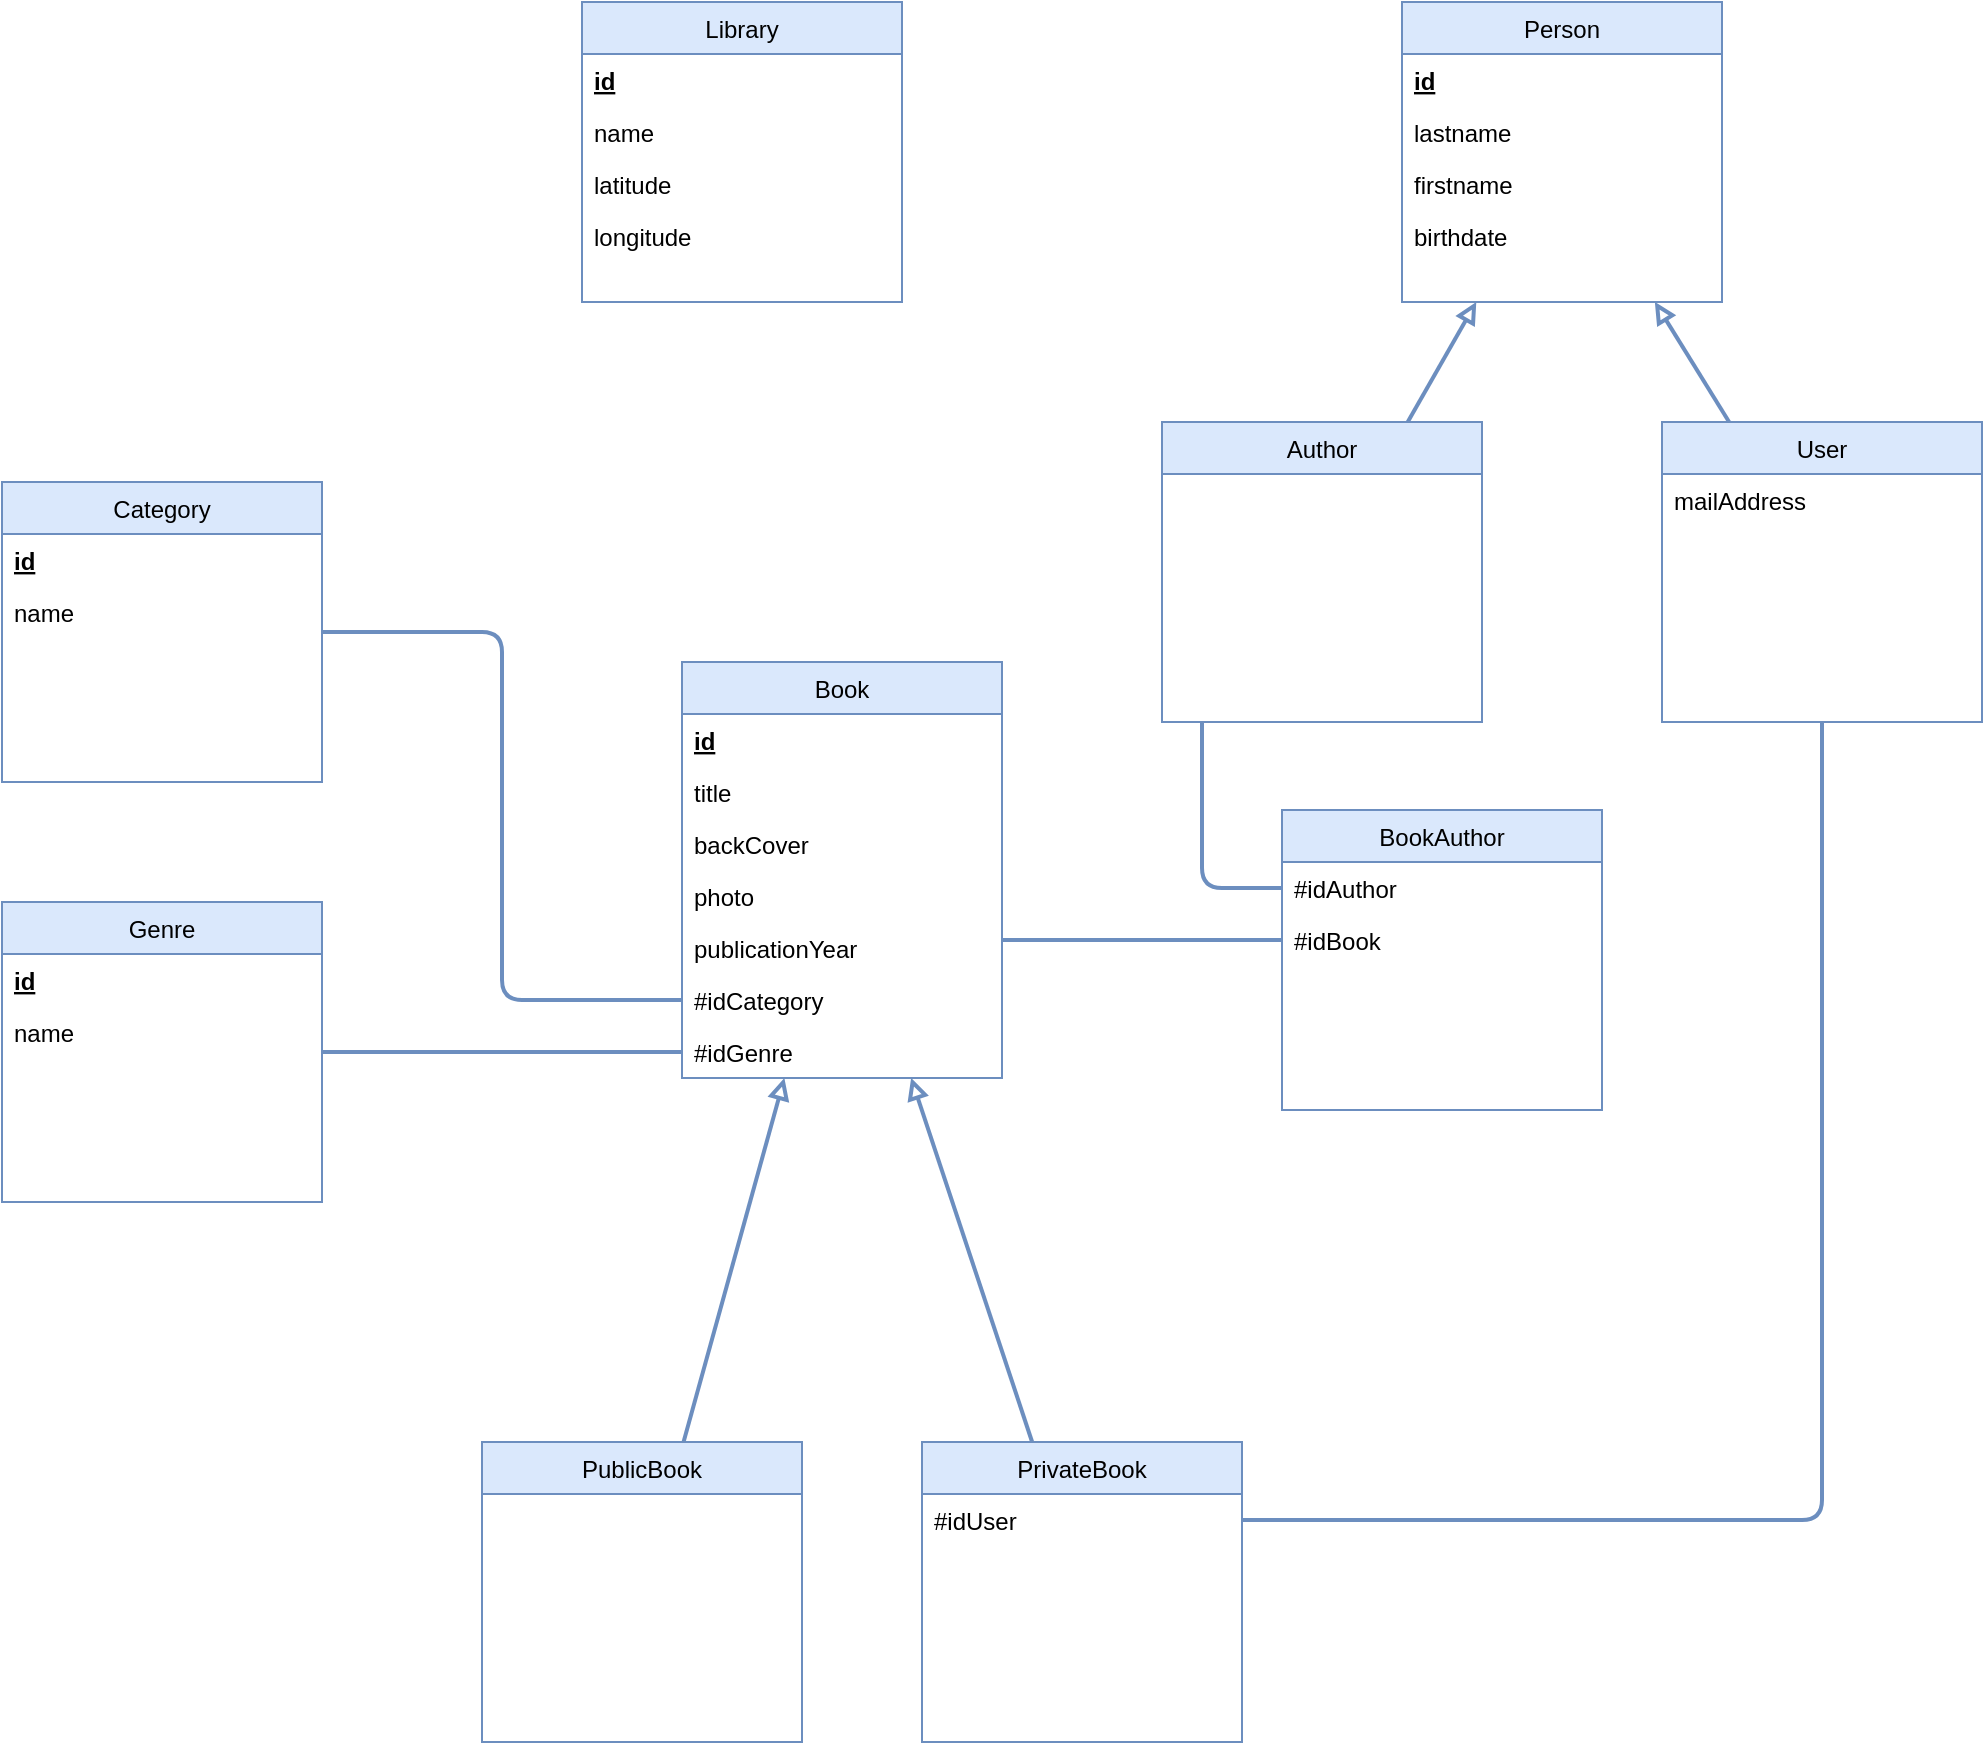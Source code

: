<mxfile version="13.7.9" type="device"><diagram id="C5RBs43oDa-KdzZeNtuy" name="Page-1"><mxGraphModel dx="1576" dy="556" grid="1" gridSize="10" guides="1" tooltips="1" connect="1" arrows="1" fold="1" page="1" pageScale="1" pageWidth="827" pageHeight="1169" math="0" shadow="0"><root><mxCell id="WIyWlLk6GJQsqaUBKTNV-0"/><mxCell id="WIyWlLk6GJQsqaUBKTNV-1" parent="WIyWlLk6GJQsqaUBKTNV-0"/><mxCell id="VIpf6v6Oa55OgDnOzgcQ-14" value="" style="endArrow=block;html=1;fillColor=#dae8fc;strokeColor=#6c8ebf;strokeWidth=2;endFill=0;" parent="WIyWlLk6GJQsqaUBKTNV-1" source="VIpf6v6Oa55OgDnOzgcQ-7" target="VIpf6v6Oa55OgDnOzgcQ-2" edge="1"><mxGeometry width="50" height="50" relative="1" as="geometry"><mxPoint x="450" y="290" as="sourcePoint"/><mxPoint x="500" y="240" as="targetPoint"/></mxGeometry></mxCell><mxCell id="VIpf6v6Oa55OgDnOzgcQ-15" value="" style="endArrow=block;html=1;fillColor=#dae8fc;strokeColor=#6c8ebf;strokeWidth=2;endFill=0;" parent="WIyWlLk6GJQsqaUBKTNV-1" source="VIpf6v6Oa55OgDnOzgcQ-10" target="VIpf6v6Oa55OgDnOzgcQ-2" edge="1"><mxGeometry width="50" height="50" relative="1" as="geometry"><mxPoint x="680" y="280" as="sourcePoint"/><mxPoint x="730" y="230" as="targetPoint"/></mxGeometry></mxCell><mxCell id="VIpf6v6Oa55OgDnOzgcQ-40" value="" style="endArrow=block;html=1;fillColor=#dae8fc;strokeColor=#6c8ebf;strokeWidth=2;endFill=0;" parent="WIyWlLk6GJQsqaUBKTNV-1" source="VIpf6v6Oa55OgDnOzgcQ-29" target="zkfFHV4jXpPFQw0GAbJ--17" edge="1"><mxGeometry width="50" height="50" relative="1" as="geometry"><mxPoint x="270" y="1020" as="sourcePoint"/><mxPoint x="230" y="510" as="targetPoint"/></mxGeometry></mxCell><mxCell id="VIpf6v6Oa55OgDnOzgcQ-41" value="" style="endArrow=block;html=1;fillColor=#dae8fc;strokeColor=#6c8ebf;strokeWidth=2;endFill=0;" parent="WIyWlLk6GJQsqaUBKTNV-1" source="VIpf6v6Oa55OgDnOzgcQ-25" target="zkfFHV4jXpPFQw0GAbJ--17" edge="1"><mxGeometry width="50" height="50" relative="1" as="geometry"><mxPoint x="460" y="900" as="sourcePoint"/><mxPoint x="510" y="850" as="targetPoint"/></mxGeometry></mxCell><mxCell id="VIpf6v6Oa55OgDnOzgcQ-42" value="" style="endArrow=none;html=1;entryX=0;entryY=0.5;entryDx=0;entryDy=0;fillColor=#dae8fc;strokeColor=#6c8ebf;strokeWidth=2;" parent="WIyWlLk6GJQsqaUBKTNV-1" source="VIpf6v6Oa55OgDnOzgcQ-33" target="VIpf6v6Oa55OgDnOzgcQ-39" edge="1"><mxGeometry width="50" height="50" relative="1" as="geometry"><mxPoint x="150" y="630" as="sourcePoint"/><mxPoint x="200" y="580" as="targetPoint"/></mxGeometry></mxCell><mxCell id="VIpf6v6Oa55OgDnOzgcQ-43" value="" style="endArrow=none;html=1;entryX=0;entryY=0.5;entryDx=0;entryDy=0;fillColor=#dae8fc;strokeColor=#6c8ebf;strokeWidth=2;" parent="WIyWlLk6GJQsqaUBKTNV-1" source="VIpf6v6Oa55OgDnOzgcQ-21" target="VIpf6v6Oa55OgDnOzgcQ-16" edge="1"><mxGeometry width="50" height="50" relative="1" as="geometry"><mxPoint x="390" y="850" as="sourcePoint"/><mxPoint x="440" y="800" as="targetPoint"/><Array as="points"><mxPoint x="180" y="345"/><mxPoint x="180" y="529"/></Array></mxGeometry></mxCell><mxCell id="VIpf6v6Oa55OgDnOzgcQ-21" value="Category" style="swimlane;fontStyle=0;align=center;verticalAlign=top;childLayout=stackLayout;horizontal=1;startSize=26;horizontalStack=0;resizeParent=1;resizeLast=0;collapsible=1;marginBottom=0;rounded=0;shadow=0;strokeWidth=1;fillColor=#dae8fc;strokeColor=#6c8ebf;" parent="WIyWlLk6GJQsqaUBKTNV-1" vertex="1"><mxGeometry x="-70" y="270" width="160" height="150" as="geometry"><mxRectangle x="550" y="140" width="160" height="26" as="alternateBounds"/></mxGeometry></mxCell><mxCell id="VIpf6v6Oa55OgDnOzgcQ-22" value="id" style="text;align=left;verticalAlign=top;spacingLeft=4;spacingRight=4;overflow=hidden;rotatable=0;points=[[0,0.5],[1,0.5]];portConstraint=eastwest;rounded=0;shadow=0;html=0;fontStyle=5" parent="VIpf6v6Oa55OgDnOzgcQ-21" vertex="1"><mxGeometry y="26" width="160" height="26" as="geometry"/></mxCell><mxCell id="VIpf6v6Oa55OgDnOzgcQ-23" value="name" style="text;align=left;verticalAlign=top;spacingLeft=4;spacingRight=4;overflow=hidden;rotatable=0;points=[[0,0.5],[1,0.5]];portConstraint=eastwest;rounded=0;shadow=0;html=0;" parent="VIpf6v6Oa55OgDnOzgcQ-21" vertex="1"><mxGeometry y="52" width="160" height="26" as="geometry"/></mxCell><mxCell id="VIpf6v6Oa55OgDnOzgcQ-44" value="" style="endArrow=none;html=1;exitX=0;exitY=0.5;exitDx=0;exitDy=0;fillColor=#dae8fc;strokeColor=#6c8ebf;strokeWidth=2;" parent="WIyWlLk6GJQsqaUBKTNV-1" source="VIpf6v6Oa55OgDnOzgcQ-18" target="zkfFHV4jXpPFQw0GAbJ--17" edge="1"><mxGeometry width="50" height="50" relative="1" as="geometry"><mxPoint x="380" y="580" as="sourcePoint"/><mxPoint x="430" y="530" as="targetPoint"/><Array as="points"><mxPoint x="430" y="499"/></Array></mxGeometry></mxCell><mxCell id="VIpf6v6Oa55OgDnOzgcQ-45" value="" style="endArrow=none;html=1;exitX=0;exitY=0.5;exitDx=0;exitDy=0;fillColor=#dae8fc;strokeColor=#6c8ebf;strokeWidth=2;" parent="WIyWlLk6GJQsqaUBKTNV-1" source="VIpf6v6Oa55OgDnOzgcQ-19" target="VIpf6v6Oa55OgDnOzgcQ-10" edge="1"><mxGeometry width="50" height="50" relative="1" as="geometry"><mxPoint x="390" y="450" as="sourcePoint"/><mxPoint x="440" y="400" as="targetPoint"/><Array as="points"><mxPoint x="530" y="473"/><mxPoint x="530" y="390"/></Array></mxGeometry></mxCell><mxCell id="VIpf6v6Oa55OgDnOzgcQ-50" value="" style="endArrow=none;html=1;entryX=1;entryY=0.5;entryDx=0;entryDy=0;fillColor=#dae8fc;strokeColor=#6c8ebf;strokeWidth=2;" parent="WIyWlLk6GJQsqaUBKTNV-1" source="VIpf6v6Oa55OgDnOzgcQ-7" target="VIpf6v6Oa55OgDnOzgcQ-27" edge="1"><mxGeometry width="50" height="50" relative="1" as="geometry"><mxPoint x="550" y="560" as="sourcePoint"/><mxPoint x="510" y="560" as="targetPoint"/><Array as="points"><mxPoint x="840" y="789"/></Array></mxGeometry></mxCell><mxCell id="VIpf6v6Oa55OgDnOzgcQ-2" value="Person" style="swimlane;fontStyle=0;align=center;verticalAlign=top;childLayout=stackLayout;horizontal=1;startSize=26;horizontalStack=0;resizeParent=1;resizeLast=0;collapsible=1;marginBottom=0;rounded=0;shadow=0;strokeWidth=1;fillColor=#dae8fc;strokeColor=#6c8ebf;" parent="WIyWlLk6GJQsqaUBKTNV-1" vertex="1"><mxGeometry x="630" y="30" width="160" height="150" as="geometry"><mxRectangle x="550" y="140" width="160" height="26" as="alternateBounds"/></mxGeometry></mxCell><mxCell id="VIpf6v6Oa55OgDnOzgcQ-49" value="id" style="text;align=left;verticalAlign=top;spacingLeft=4;spacingRight=4;overflow=hidden;rotatable=0;points=[[0,0.5],[1,0.5]];portConstraint=eastwest;rounded=0;shadow=0;html=0;fontStyle=5" parent="VIpf6v6Oa55OgDnOzgcQ-2" vertex="1"><mxGeometry y="26" width="160" height="26" as="geometry"/></mxCell><mxCell id="VIpf6v6Oa55OgDnOzgcQ-3" value="lastname" style="text;align=left;verticalAlign=top;spacingLeft=4;spacingRight=4;overflow=hidden;rotatable=0;points=[[0,0.5],[1,0.5]];portConstraint=eastwest;" parent="VIpf6v6Oa55OgDnOzgcQ-2" vertex="1"><mxGeometry y="52" width="160" height="26" as="geometry"/></mxCell><mxCell id="VIpf6v6Oa55OgDnOzgcQ-4" value="firstname" style="text;align=left;verticalAlign=top;spacingLeft=4;spacingRight=4;overflow=hidden;rotatable=0;points=[[0,0.5],[1,0.5]];portConstraint=eastwest;rounded=0;shadow=0;html=0;" parent="VIpf6v6Oa55OgDnOzgcQ-2" vertex="1"><mxGeometry y="78" width="160" height="26" as="geometry"/></mxCell><mxCell id="VIpf6v6Oa55OgDnOzgcQ-13" value="birthdate" style="text;align=left;verticalAlign=top;spacingLeft=4;spacingRight=4;overflow=hidden;rotatable=0;points=[[0,0.5],[1,0.5]];portConstraint=eastwest;rounded=0;shadow=0;html=0;" parent="VIpf6v6Oa55OgDnOzgcQ-2" vertex="1"><mxGeometry y="104" width="160" height="26" as="geometry"/></mxCell><mxCell id="zkfFHV4jXpPFQw0GAbJ--17" value="Book" style="swimlane;fontStyle=0;align=center;verticalAlign=top;childLayout=stackLayout;horizontal=1;startSize=26;horizontalStack=0;resizeParent=1;resizeLast=0;collapsible=1;marginBottom=0;rounded=0;shadow=0;strokeWidth=1;fillColor=#dae8fc;strokeColor=#6c8ebf;" parent="WIyWlLk6GJQsqaUBKTNV-1" vertex="1"><mxGeometry x="270" y="360" width="160" height="208" as="geometry"><mxRectangle x="550" y="140" width="160" height="26" as="alternateBounds"/></mxGeometry></mxCell><mxCell id="VIpf6v6Oa55OgDnOzgcQ-48" value="id" style="text;align=left;verticalAlign=top;spacingLeft=4;spacingRight=4;overflow=hidden;rotatable=0;points=[[0,0.5],[1,0.5]];portConstraint=eastwest;rounded=0;shadow=0;html=0;fontStyle=5" parent="zkfFHV4jXpPFQw0GAbJ--17" vertex="1"><mxGeometry y="26" width="160" height="26" as="geometry"/></mxCell><mxCell id="zkfFHV4jXpPFQw0GAbJ--21" value="title" style="text;align=left;verticalAlign=top;spacingLeft=4;spacingRight=4;overflow=hidden;rotatable=0;points=[[0,0.5],[1,0.5]];portConstraint=eastwest;rounded=0;shadow=0;html=0;" parent="zkfFHV4jXpPFQw0GAbJ--17" vertex="1"><mxGeometry y="52" width="160" height="26" as="geometry"/></mxCell><mxCell id="VIpf6v6Oa55OgDnOzgcQ-46" value="backCover" style="text;align=left;verticalAlign=top;spacingLeft=4;spacingRight=4;overflow=hidden;rotatable=0;points=[[0,0.5],[1,0.5]];portConstraint=eastwest;rounded=0;shadow=0;html=0;" parent="zkfFHV4jXpPFQw0GAbJ--17" vertex="1"><mxGeometry y="78" width="160" height="26" as="geometry"/></mxCell><mxCell id="VIpf6v6Oa55OgDnOzgcQ-47" value="photo" style="text;align=left;verticalAlign=top;spacingLeft=4;spacingRight=4;overflow=hidden;rotatable=0;points=[[0,0.5],[1,0.5]];portConstraint=eastwest;rounded=0;shadow=0;html=0;" parent="zkfFHV4jXpPFQw0GAbJ--17" vertex="1"><mxGeometry y="104" width="160" height="26" as="geometry"/></mxCell><mxCell id="zkfFHV4jXpPFQw0GAbJ--19" value="publicationYear" style="text;align=left;verticalAlign=top;spacingLeft=4;spacingRight=4;overflow=hidden;rotatable=0;points=[[0,0.5],[1,0.5]];portConstraint=eastwest;rounded=0;shadow=0;html=0;" parent="zkfFHV4jXpPFQw0GAbJ--17" vertex="1"><mxGeometry y="130" width="160" height="26" as="geometry"/></mxCell><mxCell id="VIpf6v6Oa55OgDnOzgcQ-16" value="#idCategory" style="text;align=left;verticalAlign=top;spacingLeft=4;spacingRight=4;overflow=hidden;rotatable=0;points=[[0,0.5],[1,0.5]];portConstraint=eastwest;rounded=0;shadow=0;html=0;" parent="zkfFHV4jXpPFQw0GAbJ--17" vertex="1"><mxGeometry y="156" width="160" height="26" as="geometry"/></mxCell><mxCell id="VIpf6v6Oa55OgDnOzgcQ-39" value="#idGenre" style="text;align=left;verticalAlign=top;spacingLeft=4;spacingRight=4;overflow=hidden;rotatable=0;points=[[0,0.5],[1,0.5]];portConstraint=eastwest;rounded=0;shadow=0;html=0;" parent="zkfFHV4jXpPFQw0GAbJ--17" vertex="1"><mxGeometry y="182" width="160" height="26" as="geometry"/></mxCell><mxCell id="VIpf6v6Oa55OgDnOzgcQ-29" value="PublicBook" style="swimlane;fontStyle=0;align=center;verticalAlign=top;childLayout=stackLayout;horizontal=1;startSize=26;horizontalStack=0;resizeParent=1;resizeLast=0;collapsible=1;marginBottom=0;rounded=0;shadow=0;strokeWidth=1;fillColor=#dae8fc;strokeColor=#6c8ebf;" parent="WIyWlLk6GJQsqaUBKTNV-1" vertex="1"><mxGeometry x="170" y="750" width="160" height="150" as="geometry"><mxRectangle x="550" y="140" width="160" height="26" as="alternateBounds"/></mxGeometry></mxCell><mxCell id="VIpf6v6Oa55OgDnOzgcQ-10" value="Author" style="swimlane;fontStyle=0;align=center;verticalAlign=top;childLayout=stackLayout;horizontal=1;startSize=26;horizontalStack=0;resizeParent=1;resizeLast=0;collapsible=1;marginBottom=0;rounded=0;shadow=0;strokeWidth=1;fillColor=#dae8fc;strokeColor=#6c8ebf;" parent="WIyWlLk6GJQsqaUBKTNV-1" vertex="1"><mxGeometry x="510" y="240" width="160" height="150" as="geometry"><mxRectangle x="550" y="140" width="160" height="26" as="alternateBounds"/></mxGeometry></mxCell><mxCell id="VIpf6v6Oa55OgDnOzgcQ-7" value="User" style="swimlane;fontStyle=0;align=center;verticalAlign=top;childLayout=stackLayout;horizontal=1;startSize=26;horizontalStack=0;resizeParent=1;resizeLast=0;collapsible=1;marginBottom=0;rounded=0;shadow=0;strokeWidth=1;fillColor=#dae8fc;strokeColor=#6c8ebf;" parent="WIyWlLk6GJQsqaUBKTNV-1" vertex="1"><mxGeometry x="760" y="240" width="160" height="150" as="geometry"><mxRectangle x="550" y="140" width="160" height="26" as="alternateBounds"/></mxGeometry></mxCell><mxCell id="VIpf6v6Oa55OgDnOzgcQ-52" value="mailAddress" style="text;align=left;verticalAlign=top;spacingLeft=4;spacingRight=4;overflow=hidden;rotatable=0;points=[[0,0.5],[1,0.5]];portConstraint=eastwest;rounded=0;shadow=0;html=0;" parent="VIpf6v6Oa55OgDnOzgcQ-7" vertex="1"><mxGeometry y="26" width="160" height="26" as="geometry"/></mxCell><mxCell id="VIpf6v6Oa55OgDnOzgcQ-17" value="BookAuthor" style="swimlane;fontStyle=0;align=center;verticalAlign=top;childLayout=stackLayout;horizontal=1;startSize=26;horizontalStack=0;resizeParent=1;resizeLast=0;collapsible=1;marginBottom=0;rounded=0;shadow=0;strokeWidth=1;fillColor=#dae8fc;strokeColor=#6c8ebf;" parent="WIyWlLk6GJQsqaUBKTNV-1" vertex="1"><mxGeometry x="570" y="434" width="160" height="150" as="geometry"><mxRectangle x="550" y="140" width="160" height="26" as="alternateBounds"/></mxGeometry></mxCell><mxCell id="VIpf6v6Oa55OgDnOzgcQ-19" value="#idAuthor" style="text;align=left;verticalAlign=top;spacingLeft=4;spacingRight=4;overflow=hidden;rotatable=0;points=[[0,0.5],[1,0.5]];portConstraint=eastwest;rounded=0;shadow=0;html=0;" parent="VIpf6v6Oa55OgDnOzgcQ-17" vertex="1"><mxGeometry y="26" width="160" height="26" as="geometry"/></mxCell><mxCell id="VIpf6v6Oa55OgDnOzgcQ-18" value="#idBook" style="text;align=left;verticalAlign=top;spacingLeft=4;spacingRight=4;overflow=hidden;rotatable=0;points=[[0,0.5],[1,0.5]];portConstraint=eastwest;rounded=0;shadow=0;html=0;" parent="VIpf6v6Oa55OgDnOzgcQ-17" vertex="1"><mxGeometry y="52" width="160" height="26" as="geometry"/></mxCell><mxCell id="VIpf6v6Oa55OgDnOzgcQ-25" value="PrivateBook" style="swimlane;fontStyle=0;align=center;verticalAlign=top;childLayout=stackLayout;horizontal=1;startSize=26;horizontalStack=0;resizeParent=1;resizeLast=0;collapsible=1;marginBottom=0;rounded=0;shadow=0;strokeWidth=1;fillColor=#dae8fc;strokeColor=#6c8ebf;" parent="WIyWlLk6GJQsqaUBKTNV-1" vertex="1"><mxGeometry x="390" y="750" width="160" height="150" as="geometry"><mxRectangle x="550" y="140" width="160" height="26" as="alternateBounds"/></mxGeometry></mxCell><mxCell id="VIpf6v6Oa55OgDnOzgcQ-27" value="#idUser" style="text;align=left;verticalAlign=top;spacingLeft=4;spacingRight=4;overflow=hidden;rotatable=0;points=[[0,0.5],[1,0.5]];portConstraint=eastwest;rounded=0;shadow=0;html=0;" parent="VIpf6v6Oa55OgDnOzgcQ-25" vertex="1"><mxGeometry y="26" width="160" height="26" as="geometry"/></mxCell><mxCell id="VIpf6v6Oa55OgDnOzgcQ-33" value="Genre" style="swimlane;fontStyle=0;align=center;verticalAlign=top;childLayout=stackLayout;horizontal=1;startSize=26;horizontalStack=0;resizeParent=1;resizeLast=0;collapsible=1;marginBottom=0;rounded=0;shadow=0;strokeWidth=1;fillColor=#dae8fc;strokeColor=#6c8ebf;" parent="WIyWlLk6GJQsqaUBKTNV-1" vertex="1"><mxGeometry x="-70" y="480" width="160" height="150" as="geometry"><mxRectangle x="550" y="140" width="160" height="26" as="alternateBounds"/></mxGeometry></mxCell><mxCell id="VIpf6v6Oa55OgDnOzgcQ-34" value="id" style="text;align=left;verticalAlign=top;spacingLeft=4;spacingRight=4;overflow=hidden;rotatable=0;points=[[0,0.5],[1,0.5]];portConstraint=eastwest;rounded=0;shadow=0;html=0;fontStyle=5" parent="VIpf6v6Oa55OgDnOzgcQ-33" vertex="1"><mxGeometry y="26" width="160" height="26" as="geometry"/></mxCell><mxCell id="VIpf6v6Oa55OgDnOzgcQ-35" value="name" style="text;align=left;verticalAlign=top;spacingLeft=4;spacingRight=4;overflow=hidden;rotatable=0;points=[[0,0.5],[1,0.5]];portConstraint=eastwest;rounded=0;shadow=0;html=0;" parent="VIpf6v6Oa55OgDnOzgcQ-33" vertex="1"><mxGeometry y="52" width="160" height="26" as="geometry"/></mxCell><mxCell id="5pMM659Y5id_WwENjhQd-0" value="Library" style="swimlane;fontStyle=0;align=center;verticalAlign=top;childLayout=stackLayout;horizontal=1;startSize=26;horizontalStack=0;resizeParent=1;resizeLast=0;collapsible=1;marginBottom=0;rounded=0;shadow=0;strokeWidth=1;fillColor=#dae8fc;strokeColor=#6c8ebf;" vertex="1" parent="WIyWlLk6GJQsqaUBKTNV-1"><mxGeometry x="220" y="30" width="160" height="150" as="geometry"><mxRectangle x="550" y="140" width="160" height="26" as="alternateBounds"/></mxGeometry></mxCell><mxCell id="5pMM659Y5id_WwENjhQd-1" value="id" style="text;align=left;verticalAlign=top;spacingLeft=4;spacingRight=4;overflow=hidden;rotatable=0;points=[[0,0.5],[1,0.5]];portConstraint=eastwest;rounded=0;shadow=0;html=0;fontStyle=5" vertex="1" parent="5pMM659Y5id_WwENjhQd-0"><mxGeometry y="26" width="160" height="26" as="geometry"/></mxCell><mxCell id="5pMM659Y5id_WwENjhQd-2" value="name" style="text;align=left;verticalAlign=top;spacingLeft=4;spacingRight=4;overflow=hidden;rotatable=0;points=[[0,0.5],[1,0.5]];portConstraint=eastwest;rounded=0;shadow=0;html=0;fontStyle=0" vertex="1" parent="5pMM659Y5id_WwENjhQd-0"><mxGeometry y="52" width="160" height="26" as="geometry"/></mxCell><mxCell id="5pMM659Y5id_WwENjhQd-3" value="latitude" style="text;align=left;verticalAlign=top;spacingLeft=4;spacingRight=4;overflow=hidden;rotatable=0;points=[[0,0.5],[1,0.5]];portConstraint=eastwest;rounded=0;shadow=0;html=0;fontStyle=0" vertex="1" parent="5pMM659Y5id_WwENjhQd-0"><mxGeometry y="78" width="160" height="26" as="geometry"/></mxCell><mxCell id="5pMM659Y5id_WwENjhQd-4" value="longitude" style="text;align=left;verticalAlign=top;spacingLeft=4;spacingRight=4;overflow=hidden;rotatable=0;points=[[0,0.5],[1,0.5]];portConstraint=eastwest;rounded=0;shadow=0;html=0;fontStyle=0" vertex="1" parent="5pMM659Y5id_WwENjhQd-0"><mxGeometry y="104" width="160" height="26" as="geometry"/></mxCell></root></mxGraphModel></diagram></mxfile>